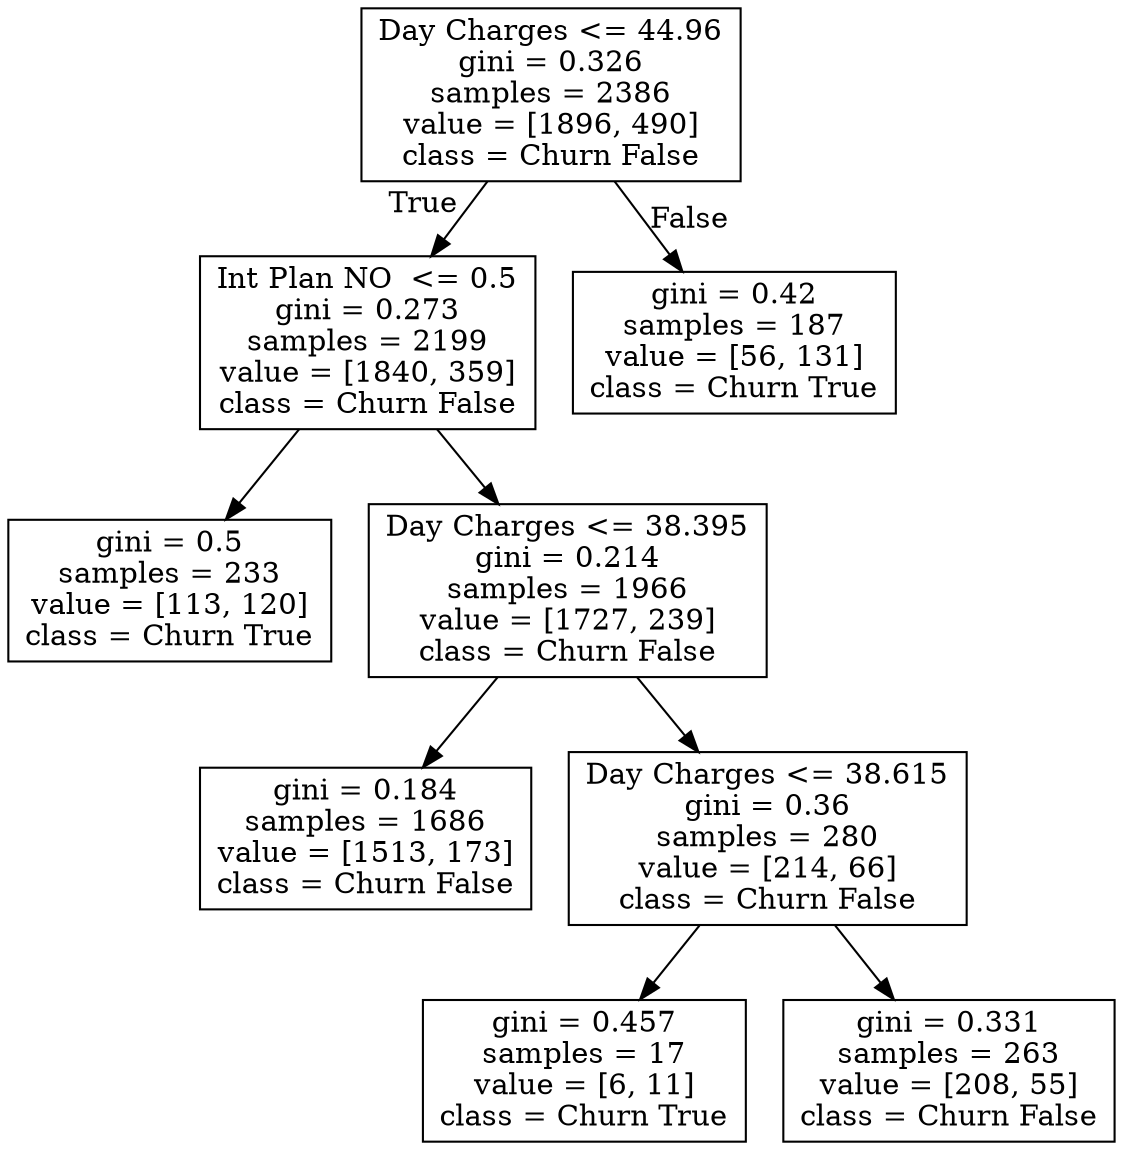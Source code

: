 digraph Tree {
node [shape=box] ;
0 [label="Day Charges <= 44.96\ngini = 0.326\nsamples = 2386\nvalue = [1896, 490]\nclass = Churn False"] ;
1 [label="Int Plan NO  <= 0.5\ngini = 0.273\nsamples = 2199\nvalue = [1840, 359]\nclass = Churn False"] ;
0 -> 1 [labeldistance=2.5, labelangle=45, headlabel="True"] ;
3 [label="gini = 0.5\nsamples = 233\nvalue = [113, 120]\nclass = Churn True"] ;
1 -> 3 ;
4 [label="Day Charges <= 38.395\ngini = 0.214\nsamples = 1966\nvalue = [1727, 239]\nclass = Churn False"] ;
1 -> 4 ;
5 [label="gini = 0.184\nsamples = 1686\nvalue = [1513, 173]\nclass = Churn False"] ;
4 -> 5 ;
6 [label="Day Charges <= 38.615\ngini = 0.36\nsamples = 280\nvalue = [214, 66]\nclass = Churn False"] ;
4 -> 6 ;
7 [label="gini = 0.457\nsamples = 17\nvalue = [6, 11]\nclass = Churn True"] ;
6 -> 7 ;
8 [label="gini = 0.331\nsamples = 263\nvalue = [208, 55]\nclass = Churn False"] ;
6 -> 8 ;
2 [label="gini = 0.42\nsamples = 187\nvalue = [56, 131]\nclass = Churn True"] ;
0 -> 2 [labeldistance=2.5, labelangle=-45, headlabel="False"] ;
}